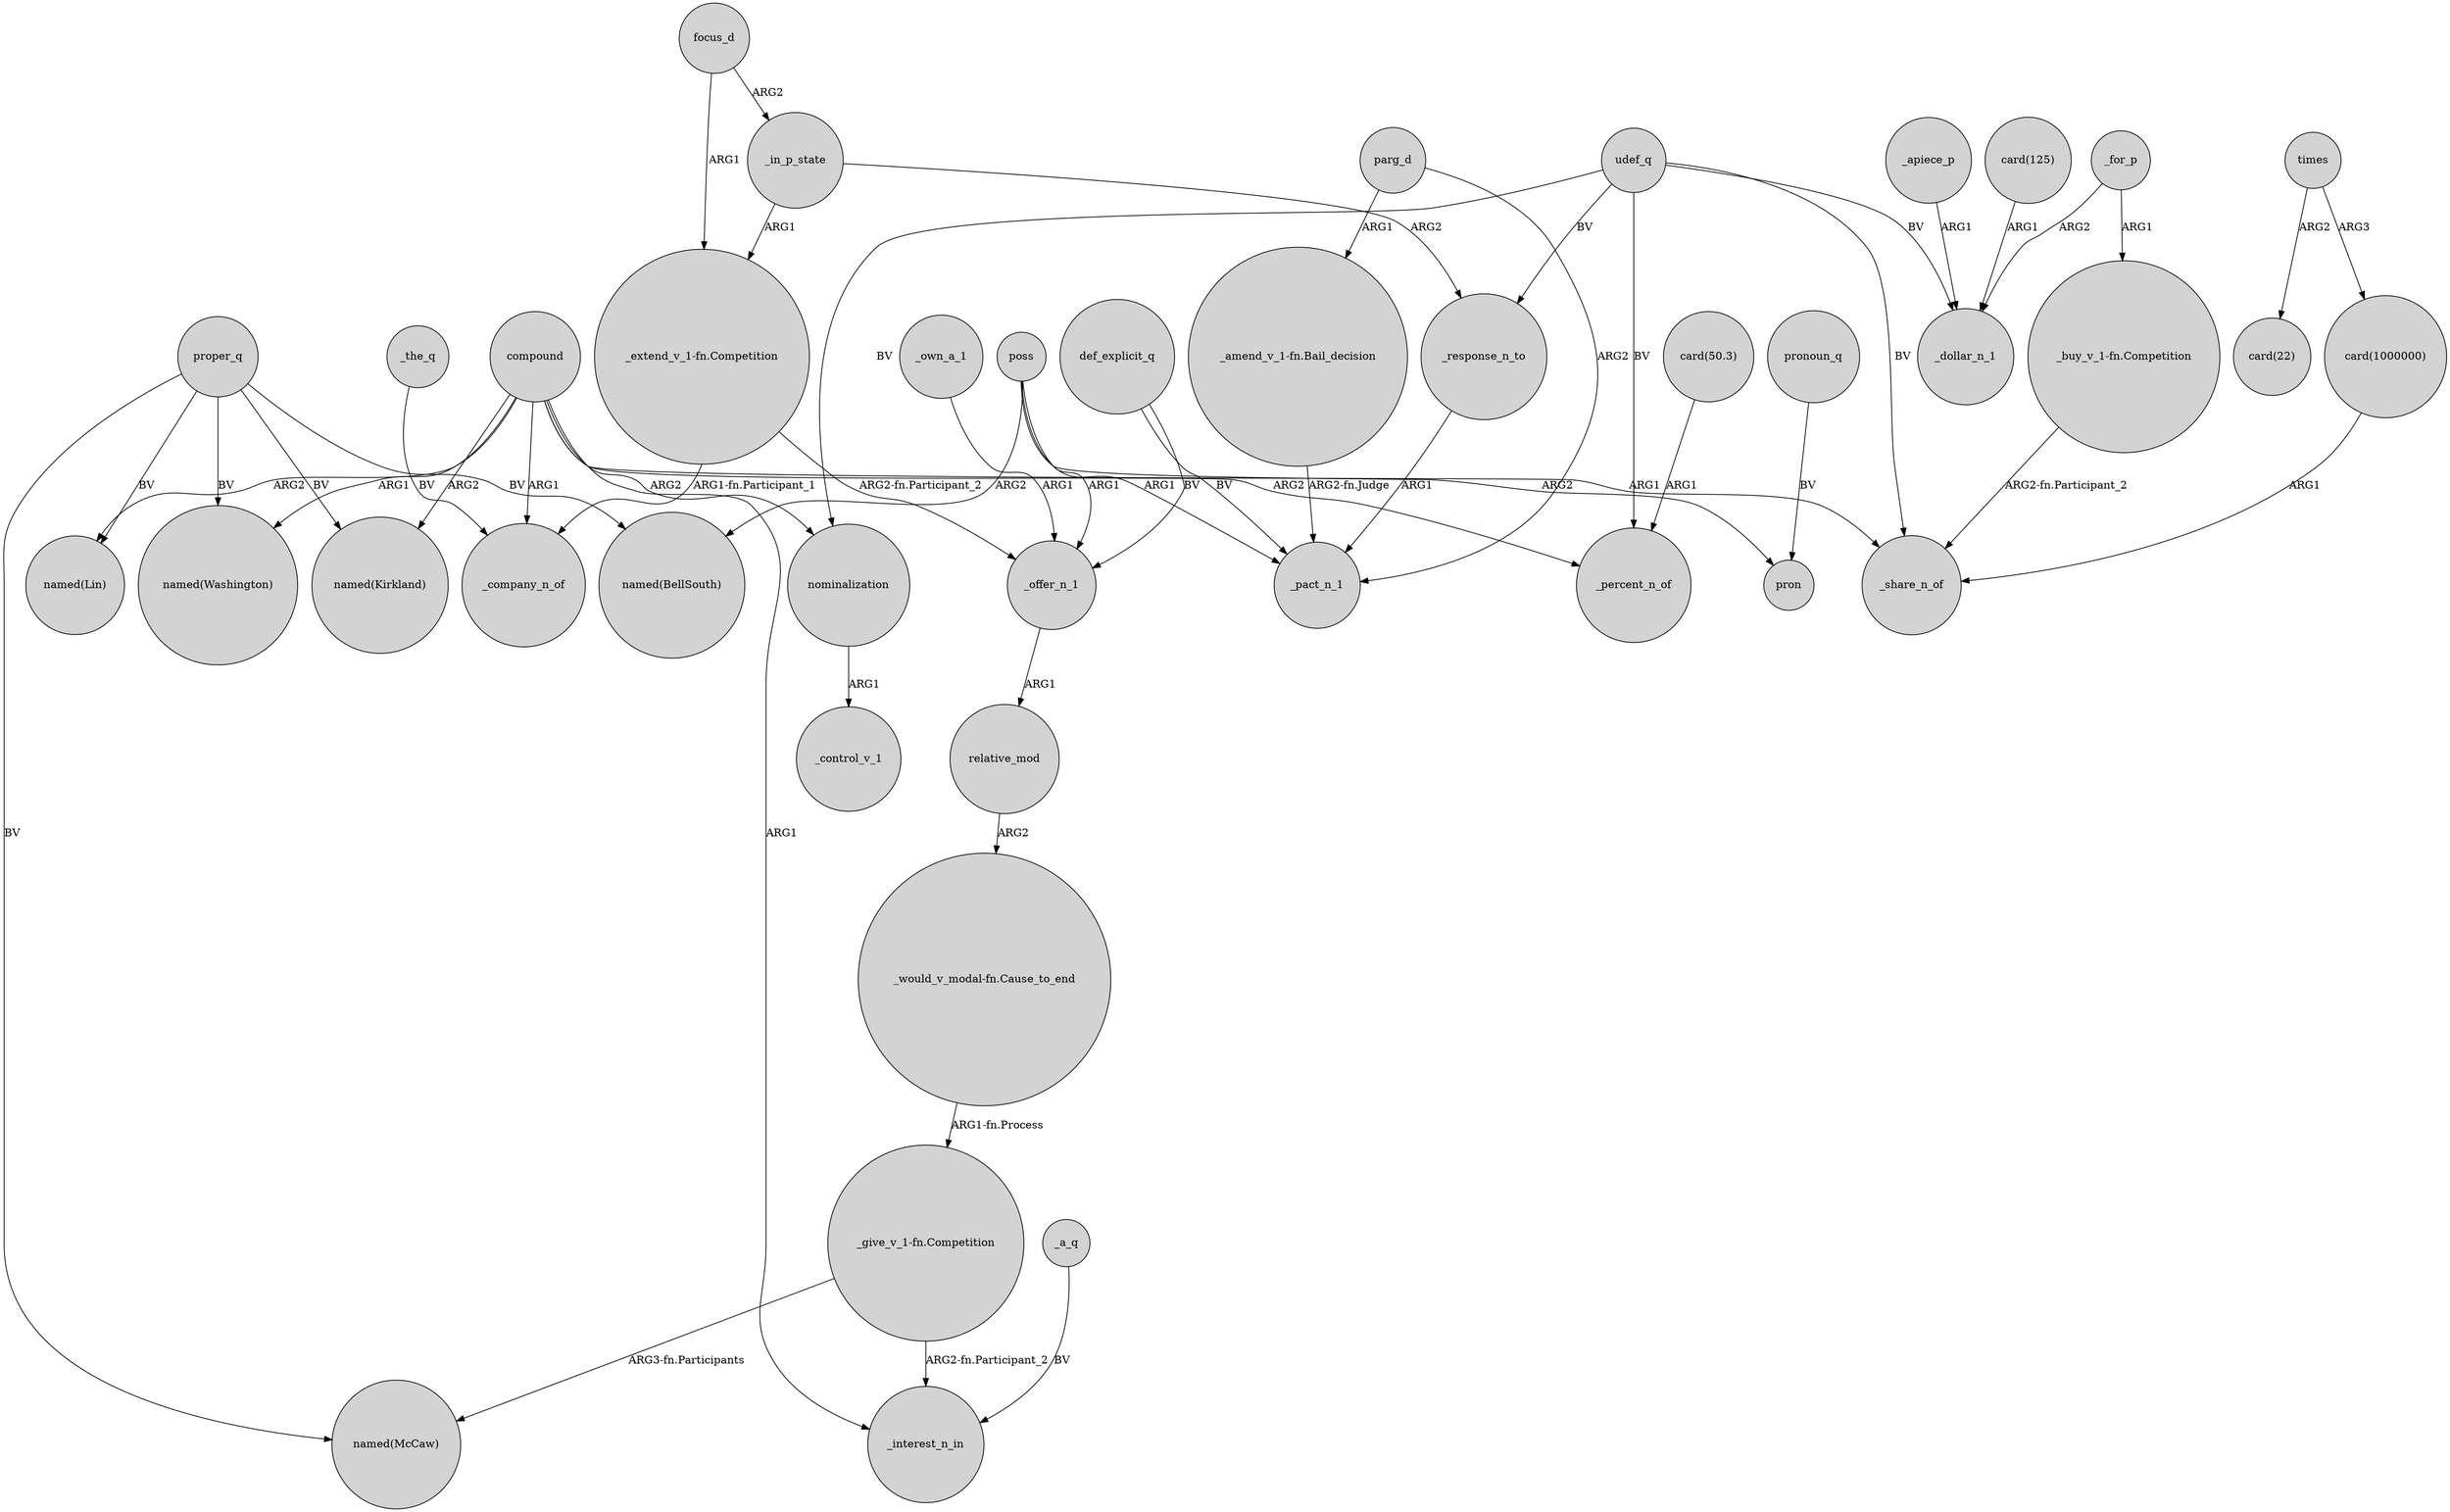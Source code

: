 digraph {
	node [shape=circle style=filled]
	compound -> "named(Washington)" [label=ARG1]
	"_buy_v_1-fn.Competition" -> _share_n_of [label="ARG2-fn.Participant_2"]
	focus_d -> _in_p_state [label=ARG2]
	relative_mod -> "_would_v_modal-fn.Cause_to_end" [label=ARG2]
	def_explicit_q -> _pact_n_1 [label=BV]
	compound -> _share_n_of [label=ARG1]
	parg_d -> "_amend_v_1-fn.Bail_decision" [label=ARG1]
	"_would_v_modal-fn.Cause_to_end" -> "_give_v_1-fn.Competition" [label="ARG1-fn.Process"]
	_response_n_to -> _pact_n_1 [label=ARG1]
	proper_q -> "named(Lin)" [label=BV]
	udef_q -> nominalization [label=BV]
	compound -> _interest_n_in [label=ARG1]
	times -> "card(1000000)" [label=ARG3]
	"_give_v_1-fn.Competition" -> _interest_n_in [label="ARG2-fn.Participant_2"]
	proper_q -> "named(McCaw)" [label=BV]
	compound -> _company_n_of [label=ARG1]
	_a_q -> _interest_n_in [label=BV]
	focus_d -> "_extend_v_1-fn.Competition" [label=ARG1]
	compound -> "named(Kirkland)" [label=ARG2]
	proper_q -> "named(BellSouth)" [label=BV]
	compound -> nominalization [label=ARG2]
	proper_q -> "named(Kirkland)" [label=BV]
	poss -> _offer_n_1 [label=ARG1]
	pronoun_q -> pron [label=BV]
	poss -> pron [label=ARG2]
	"_give_v_1-fn.Competition" -> "named(McCaw)" [label="ARG3-fn.Participants"]
	poss -> _pact_n_1 [label=ARG1]
	_apiece_p -> _dollar_n_1 [label=ARG1]
	udef_q -> _percent_n_of [label=BV]
	nominalization -> _control_v_1 [label=ARG1]
	"card(50.3)" -> _percent_n_of [label=ARG1]
	times -> "card(22)" [label=ARG2]
	_for_p -> _dollar_n_1 [label=ARG2]
	udef_q -> _share_n_of [label=BV]
	compound -> _percent_n_of [label=ARG2]
	"_amend_v_1-fn.Bail_decision" -> _pact_n_1 [label="ARG2-fn.Judge"]
	udef_q -> _dollar_n_1 [label=BV]
	poss -> "named(BellSouth)" [label=ARG2]
	compound -> "named(Lin)" [label=ARG2]
	_in_p_state -> _response_n_to [label=ARG2]
	def_explicit_q -> _offer_n_1 [label=BV]
	proper_q -> "named(Washington)" [label=BV]
	"card(1000000)" -> _share_n_of [label=ARG1]
	_offer_n_1 -> relative_mod [label=ARG1]
	_in_p_state -> "_extend_v_1-fn.Competition" [label=ARG1]
	parg_d -> _pact_n_1 [label=ARG2]
	udef_q -> _response_n_to [label=BV]
	_own_a_1 -> _offer_n_1 [label=ARG1]
	"_extend_v_1-fn.Competition" -> _company_n_of [label="ARG1-fn.Participant_1"]
	_the_q -> _company_n_of [label=BV]
	_for_p -> "_buy_v_1-fn.Competition" [label=ARG1]
	"_extend_v_1-fn.Competition" -> _offer_n_1 [label="ARG2-fn.Participant_2"]
	"card(125)" -> _dollar_n_1 [label=ARG1]
}

